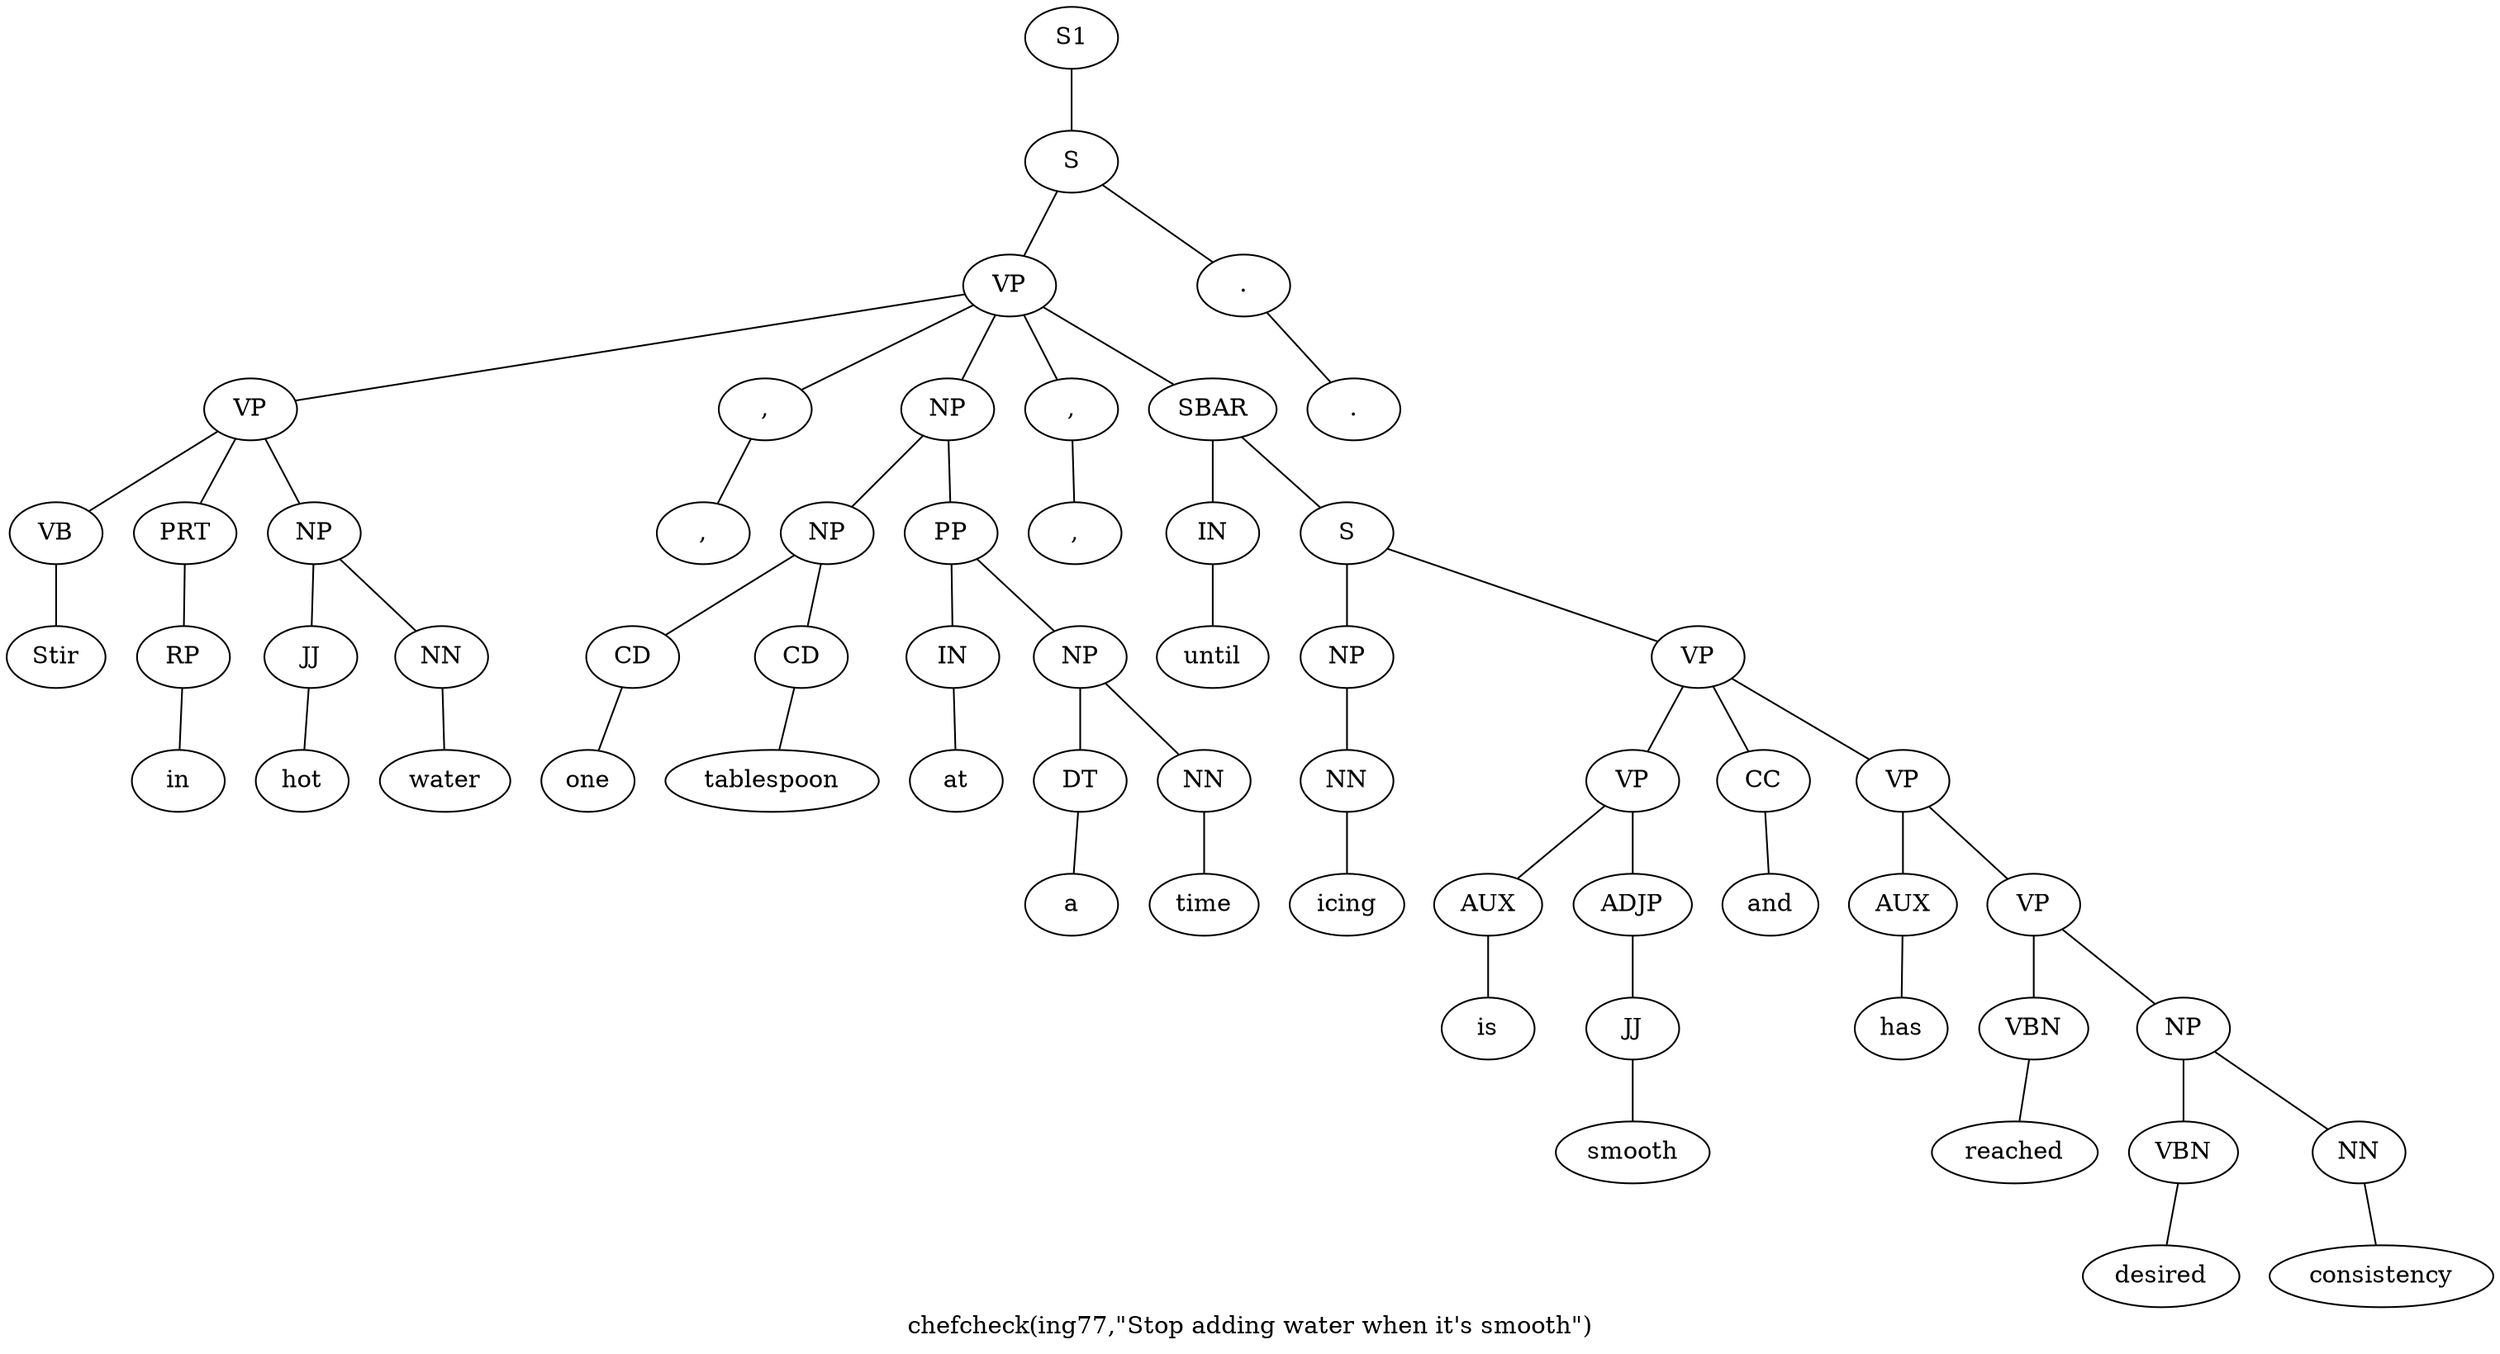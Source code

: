 graph SyntaxGraph {
	label = "chefcheck(ing77,\"Stop adding water when it's smooth\")";
	Node0 [label="S1"];
	Node1 [label="S"];
	Node2 [label="VP"];
	Node3 [label="VP"];
	Node4 [label="VB"];
	Node5 [label="Stir"];
	Node6 [label="PRT"];
	Node7 [label="RP"];
	Node8 [label="in"];
	Node9 [label="NP"];
	Node10 [label="JJ"];
	Node11 [label="hot"];
	Node12 [label="NN"];
	Node13 [label="water"];
	Node14 [label=","];
	Node15 [label=","];
	Node16 [label="NP"];
	Node17 [label="NP"];
	Node18 [label="CD"];
	Node19 [label="one"];
	Node20 [label="CD"];
	Node21 [label="tablespoon"];
	Node22 [label="PP"];
	Node23 [label="IN"];
	Node24 [label="at"];
	Node25 [label="NP"];
	Node26 [label="DT"];
	Node27 [label="a"];
	Node28 [label="NN"];
	Node29 [label="time"];
	Node30 [label=","];
	Node31 [label=","];
	Node32 [label="SBAR"];
	Node33 [label="IN"];
	Node34 [label="until"];
	Node35 [label="S"];
	Node36 [label="NP"];
	Node37 [label="NN"];
	Node38 [label="icing"];
	Node39 [label="VP"];
	Node40 [label="VP"];
	Node41 [label="AUX"];
	Node42 [label="is"];
	Node43 [label="ADJP"];
	Node44 [label="JJ"];
	Node45 [label="smooth"];
	Node46 [label="CC"];
	Node47 [label="and"];
	Node48 [label="VP"];
	Node49 [label="AUX"];
	Node50 [label="has"];
	Node51 [label="VP"];
	Node52 [label="VBN"];
	Node53 [label="reached"];
	Node54 [label="NP"];
	Node55 [label="VBN"];
	Node56 [label="desired"];
	Node57 [label="NN"];
	Node58 [label="consistency"];
	Node59 [label="."];
	Node60 [label="."];

	Node0 -- Node1;
	Node1 -- Node2;
	Node1 -- Node59;
	Node2 -- Node3;
	Node2 -- Node14;
	Node2 -- Node16;
	Node2 -- Node30;
	Node2 -- Node32;
	Node3 -- Node4;
	Node3 -- Node6;
	Node3 -- Node9;
	Node4 -- Node5;
	Node6 -- Node7;
	Node7 -- Node8;
	Node9 -- Node10;
	Node9 -- Node12;
	Node10 -- Node11;
	Node12 -- Node13;
	Node14 -- Node15;
	Node16 -- Node17;
	Node16 -- Node22;
	Node17 -- Node18;
	Node17 -- Node20;
	Node18 -- Node19;
	Node20 -- Node21;
	Node22 -- Node23;
	Node22 -- Node25;
	Node23 -- Node24;
	Node25 -- Node26;
	Node25 -- Node28;
	Node26 -- Node27;
	Node28 -- Node29;
	Node30 -- Node31;
	Node32 -- Node33;
	Node32 -- Node35;
	Node33 -- Node34;
	Node35 -- Node36;
	Node35 -- Node39;
	Node36 -- Node37;
	Node37 -- Node38;
	Node39 -- Node40;
	Node39 -- Node46;
	Node39 -- Node48;
	Node40 -- Node41;
	Node40 -- Node43;
	Node41 -- Node42;
	Node43 -- Node44;
	Node44 -- Node45;
	Node46 -- Node47;
	Node48 -- Node49;
	Node48 -- Node51;
	Node49 -- Node50;
	Node51 -- Node52;
	Node51 -- Node54;
	Node52 -- Node53;
	Node54 -- Node55;
	Node54 -- Node57;
	Node55 -- Node56;
	Node57 -- Node58;
	Node59 -- Node60;
}